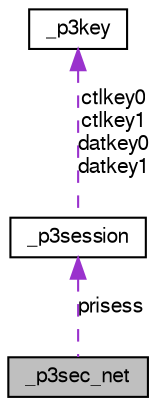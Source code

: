 digraph G
{
  bgcolor="transparent";
  edge [fontname="FreeSans",fontsize="10",labelfontname="FreeSans",labelfontsize="10"];
  node [fontname="FreeSans",fontsize="10",shape=record];
  Node1 [label="_p3sec_net",height=0.2,width=0.4,color="black", fillcolor="grey75", style="filled" fontcolor="black"];
  Node2 -> Node1 [dir=back,color="darkorchid3",fontsize="10",style="dashed",label="prisess",fontname="FreeSans"];
  Node2 [label="_p3session",height=0.2,width=0.4,color="black",URL="$struct__p3session.html"];
  Node3 -> Node2 [dir=back,color="darkorchid3",fontsize="10",style="dashed",label="ctlkey0\nctlkey1\ndatkey0\ndatkey1",fontname="FreeSans"];
  Node3 [label="_p3key",height=0.2,width=0.4,color="black",URL="$struct__p3key.html"];
}
